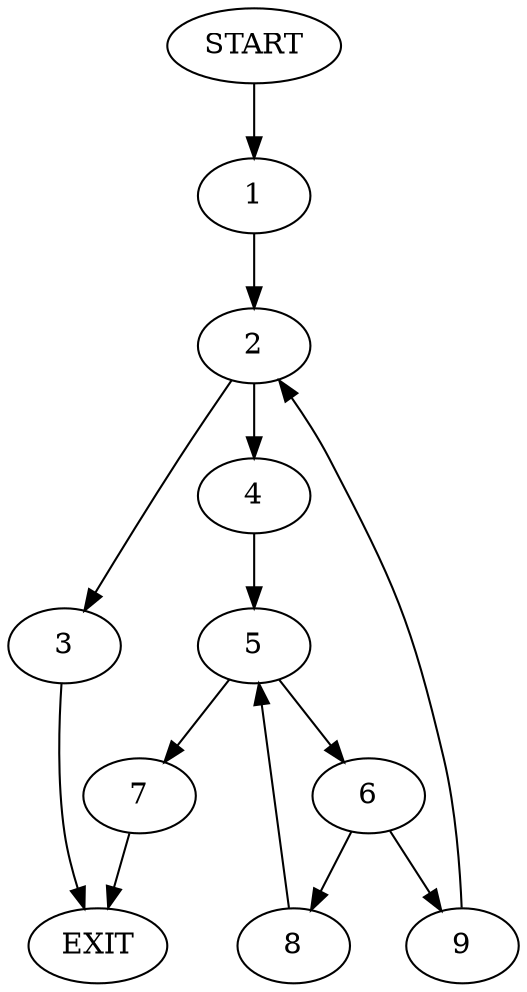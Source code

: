 digraph {
0 [label="START"]
10 [label="EXIT"]
0 -> 1
1 -> 2
2 -> 3
2 -> 4
4 -> 5
3 -> 10
5 -> 6
5 -> 7
6 -> 8
6 -> 9
7 -> 10
8 -> 5
9 -> 2
}
